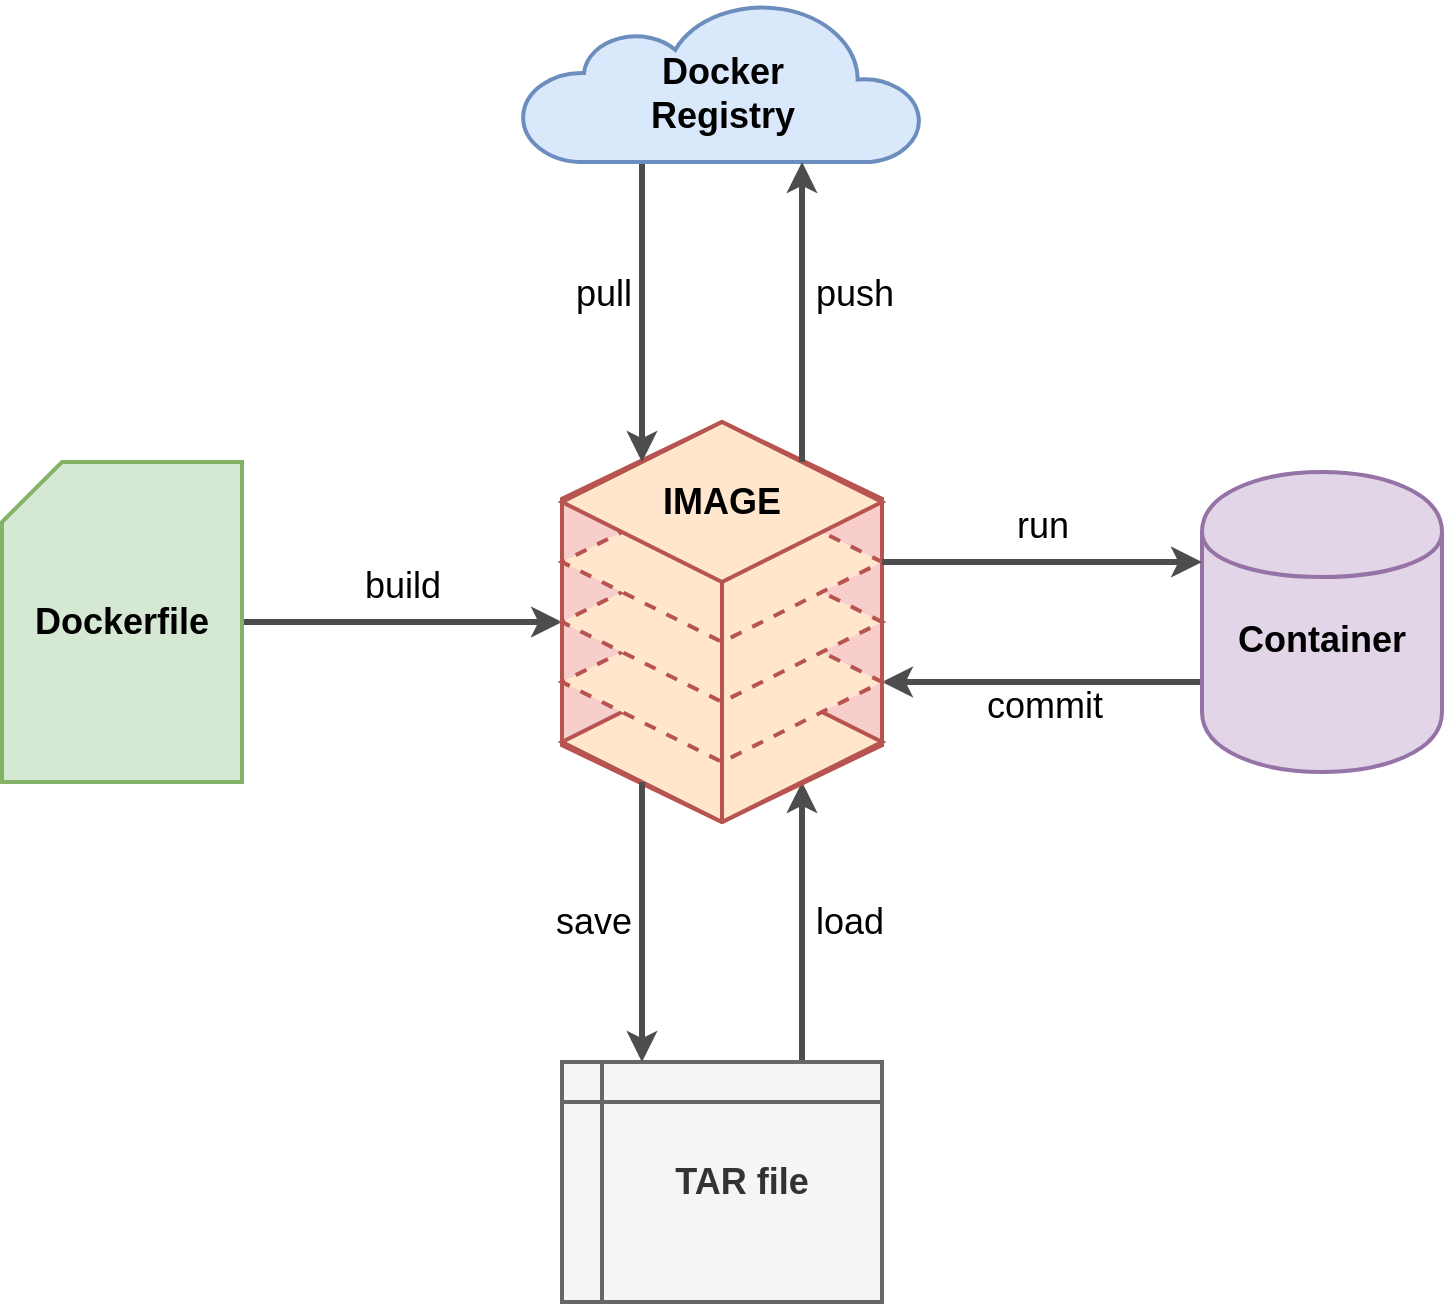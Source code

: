 <mxfile version="12.1.7" type="device" pages="3"><diagram id="U8PSI5qUxhm9B6sy4w7D" name="Page-1"><mxGraphModel dx="946" dy="680" grid="1" gridSize="10" guides="1" tooltips="1" connect="1" arrows="1" fold="1" page="1" pageScale="1" pageWidth="850" pageHeight="1100" math="0" shadow="0"><root><mxCell id="0"/><mxCell id="1" parent="0"/><mxCell id="eGhmg2e56zTIw6hfaBah-4" style="edgeStyle=orthogonalEdgeStyle;rounded=0;orthogonalLoop=1;jettySize=auto;html=1;exitX=0;exitY=0.7;exitDx=0;exitDy=0;entryX=1;entryY=0.5;entryDx=0;entryDy=0;strokeColor=#4D4D4D;strokeWidth=3;" parent="1" source="akh1jN_WhnQ8z-Tgut-x-1" target="8ELiORspWGhvozdPG7Rs-15" edge="1"><mxGeometry relative="1" as="geometry"/></mxCell><mxCell id="eGhmg2e56zTIw6hfaBah-18" value="&lt;font style=&quot;font-size: 18px&quot;&gt;commit&lt;/font&gt;" style="text;html=1;resizable=0;points=[];align=center;verticalAlign=top;labelBackgroundColor=#ffffff;labelPosition=center;verticalLabelPosition=bottom;spacingTop=-5;" parent="eGhmg2e56zTIw6hfaBah-4" vertex="1" connectable="0"><mxGeometry x="-0.036" y="1" relative="1" as="geometry"><mxPoint x="-2.5" y="-1" as="offset"/></mxGeometry></mxCell><mxCell id="akh1jN_WhnQ8z-Tgut-x-1" value="&lt;b&gt;&lt;font style=&quot;font-size: 18px&quot;&gt;Container&lt;br&gt;&lt;br&gt;&lt;/font&gt;&lt;/b&gt;" style="shape=cylinder;whiteSpace=wrap;html=1;boundedLbl=1;backgroundOutline=1;fillColor=#e1d5e7;strokeColor=#9673a6;strokeWidth=2;" parent="1" vertex="1"><mxGeometry x="640" y="385" width="120" height="150" as="geometry"/></mxCell><mxCell id="eGhmg2e56zTIw6hfaBah-2" style="edgeStyle=orthogonalEdgeStyle;rounded=0;orthogonalLoop=1;jettySize=auto;html=1;exitX=1;exitY=0.5;exitDx=0;exitDy=0;exitPerimeter=0;entryX=0;entryY=0.5;entryDx=0;entryDy=0;entryPerimeter=0;strokeColor=#4D4D4D;strokeWidth=3;" parent="1" source="akh1jN_WhnQ8z-Tgut-x-2" target="8ELiORspWGhvozdPG7Rs-6" edge="1"><mxGeometry relative="1" as="geometry"/></mxCell><mxCell id="eGhmg2e56zTIw6hfaBah-16" value="&lt;font style=&quot;font-size: 18px&quot;&gt;build&lt;/font&gt;" style="text;html=1;resizable=0;points=[];align=center;verticalAlign=bottom;labelBackgroundColor=#ffffff;labelPosition=center;verticalLabelPosition=top;spacingBottom=5;" parent="eGhmg2e56zTIw6hfaBah-2" vertex="1" connectable="0"><mxGeometry x="-0.079" y="-1" relative="1" as="geometry"><mxPoint x="6.5" y="-1" as="offset"/></mxGeometry></mxCell><mxCell id="akh1jN_WhnQ8z-Tgut-x-2" value="&lt;b&gt;&lt;font style=&quot;font-size: 18px&quot;&gt;Dockerfile&lt;/font&gt;&lt;/b&gt;" style="shape=card;whiteSpace=wrap;html=1;fillColor=#d5e8d4;strokeColor=#82b366;strokeWidth=2;" parent="1" vertex="1"><mxGeometry x="40" y="380" width="120" height="160" as="geometry"/></mxCell><mxCell id="eGhmg2e56zTIw6hfaBah-6" style="edgeStyle=orthogonalEdgeStyle;rounded=0;orthogonalLoop=1;jettySize=auto;html=1;exitX=0.75;exitY=0;exitDx=0;exitDy=0;entryX=1;entryY=1;entryDx=0;entryDy=0;strokeColor=#4D4D4D;strokeWidth=3;" parent="1" source="akh1jN_WhnQ8z-Tgut-x-4" target="8ELiORspWGhvozdPG7Rs-16" edge="1"><mxGeometry relative="1" as="geometry"/></mxCell><mxCell id="eGhmg2e56zTIw6hfaBah-22" value="&lt;font style=&quot;font-size: 18px&quot;&gt;load&lt;/font&gt;" style="text;html=1;resizable=0;points=[];align=left;verticalAlign=middle;labelBackgroundColor=#ffffff;labelPosition=right;verticalLabelPosition=middle;spacingLeft=5;" parent="eGhmg2e56zTIw6hfaBah-6" vertex="1" connectable="0"><mxGeometry x="0.02" y="-1" relative="1" as="geometry"><mxPoint x="-1" y="1.5" as="offset"/></mxGeometry></mxCell><mxCell id="akh1jN_WhnQ8z-Tgut-x-4" value="&lt;b&gt;&lt;font style=&quot;font-size: 18px&quot;&gt;&amp;nbsp; &amp;nbsp; TAR file&lt;/font&gt;&lt;/b&gt;" style="shape=internalStorage;whiteSpace=wrap;html=1;backgroundOutline=1;fillColor=#f5f5f5;strokeColor=#666666;fontColor=#333333;strokeWidth=2;" parent="1" vertex="1"><mxGeometry x="320" y="680" width="160" height="120" as="geometry"/></mxCell><mxCell id="eGhmg2e56zTIw6hfaBah-1" value="" style="group" parent="1" vertex="1" connectable="0"><mxGeometry x="320" y="360" width="160" height="200" as="geometry"/></mxCell><mxCell id="8ELiORspWGhvozdPG7Rs-19" value="" style="group;" parent="eGhmg2e56zTIw6hfaBah-1" vertex="1" connectable="0"><mxGeometry width="160" height="200" as="geometry"/></mxCell><mxCell id="8ELiORspWGhvozdPG7Rs-6" value="" style="whiteSpace=wrap;html=1;shape=mxgraph.basic.isocube;isoAngle=15;strokeWidth=2;fillColor=#f8cecc;strokeColor=#b85450;" parent="eGhmg2e56zTIw6hfaBah-1" vertex="1"><mxGeometry width="160" height="200" as="geometry"/></mxCell><mxCell id="8ELiORspWGhvozdPG7Rs-16" value="" style="rhombus;whiteSpace=wrap;html=1;strokeWidth=2;fillColor=#ffe6cc;strokeColor=#B85450;" parent="eGhmg2e56zTIw6hfaBah-1" vertex="1"><mxGeometry y="120" width="160" height="80" as="geometry"/></mxCell><mxCell id="8ELiORspWGhvozdPG7Rs-15" value="" style="rhombus;whiteSpace=wrap;html=1;strokeWidth=2;dashed=1;fillColor=#ffe6cc;strokeColor=#B85450;" parent="eGhmg2e56zTIw6hfaBah-1" vertex="1"><mxGeometry y="90" width="160" height="80" as="geometry"/></mxCell><mxCell id="8ELiORspWGhvozdPG7Rs-14" value="" style="rhombus;whiteSpace=wrap;html=1;strokeWidth=2;dashed=1;fillColor=#ffe6cc;strokeColor=#B85450;" parent="eGhmg2e56zTIw6hfaBah-1" vertex="1"><mxGeometry y="60" width="160" height="80" as="geometry"/></mxCell><mxCell id="8ELiORspWGhvozdPG7Rs-13" value="" style="rhombus;whiteSpace=wrap;html=1;strokeWidth=2;dashed=1;fillColor=#ffe6cc;strokeColor=#B85450;" parent="eGhmg2e56zTIw6hfaBah-1" vertex="1"><mxGeometry y="30" width="160" height="80" as="geometry"/></mxCell><mxCell id="8ELiORspWGhvozdPG7Rs-18" style="rounded=0;orthogonalLoop=1;jettySize=auto;html=1;exitX=0.5;exitY=1;exitDx=0;exitDy=0;entryX=0.5;entryY=1;entryDx=0;entryDy=0;endArrow=none;endFill=0;strokeWidth=2;strokeColor=#B85450;" parent="eGhmg2e56zTIw6hfaBah-1" source="8ELiORspWGhvozdPG7Rs-11" target="8ELiORspWGhvozdPG7Rs-16" edge="1"><mxGeometry relative="1" as="geometry"/></mxCell><mxCell id="8ELiORspWGhvozdPG7Rs-11" value="&lt;b&gt;&lt;font style=&quot;font-size: 18px&quot;&gt;IMAGE&lt;/font&gt;&lt;/b&gt;" style="rhombus;whiteSpace=wrap;html=1;strokeWidth=2;fillColor=#ffe6cc;strokeColor=#B85450;" parent="eGhmg2e56zTIw6hfaBah-1" vertex="1"><mxGeometry width="160" height="80" as="geometry"/></mxCell><mxCell id="eGhmg2e56zTIw6hfaBah-3" style="edgeStyle=orthogonalEdgeStyle;rounded=0;orthogonalLoop=1;jettySize=auto;html=1;exitX=1;exitY=0.5;exitDx=0;exitDy=0;entryX=0;entryY=0.3;entryDx=0;entryDy=0;strokeColor=#4D4D4D;strokeWidth=3;" parent="1" source="8ELiORspWGhvozdPG7Rs-13" target="akh1jN_WhnQ8z-Tgut-x-1" edge="1"><mxGeometry relative="1" as="geometry"/></mxCell><mxCell id="eGhmg2e56zTIw6hfaBah-17" value="&lt;font style=&quot;font-size: 18px&quot;&gt;run&lt;/font&gt;" style="text;html=1;resizable=0;points=[];align=center;verticalAlign=bottom;labelBackgroundColor=#ffffff;labelPosition=center;verticalLabelPosition=top;spacingBottom=5;" parent="eGhmg2e56zTIw6hfaBah-3" vertex="1" connectable="0"><mxGeometry x="-0.1" y="2" relative="1" as="geometry"><mxPoint x="8" y="2" as="offset"/></mxGeometry></mxCell><mxCell id="eGhmg2e56zTIw6hfaBah-5" style="edgeStyle=orthogonalEdgeStyle;rounded=0;orthogonalLoop=1;jettySize=auto;html=1;exitX=0;exitY=1;exitDx=0;exitDy=0;entryX=0.25;entryY=0;entryDx=0;entryDy=0;strokeColor=#4D4D4D;strokeWidth=3;" parent="1" source="8ELiORspWGhvozdPG7Rs-16" target="akh1jN_WhnQ8z-Tgut-x-4" edge="1"><mxGeometry relative="1" as="geometry"/></mxCell><mxCell id="eGhmg2e56zTIw6hfaBah-21" value="&lt;font style=&quot;font-size: 18px&quot;&gt;save&lt;/font&gt;" style="text;html=1;resizable=0;points=[];align=right;verticalAlign=middle;labelBackgroundColor=#ffffff;labelPosition=left;verticalLabelPosition=middle;spacingRight=5;" parent="eGhmg2e56zTIw6hfaBah-5" vertex="1" connectable="0"><mxGeometry x="-0.086" relative="1" as="geometry"><mxPoint y="6" as="offset"/></mxGeometry></mxCell><mxCell id="eGhmg2e56zTIw6hfaBah-14" style="edgeStyle=orthogonalEdgeStyle;rounded=0;orthogonalLoop=1;jettySize=auto;html=1;exitX=0.3;exitY=1;exitDx=0;exitDy=0;entryX=0;entryY=0;entryDx=0;entryDy=0;strokeColor=#4D4D4D;strokeWidth=3;" parent="1" source="eGhmg2e56zTIw6hfaBah-12" target="8ELiORspWGhvozdPG7Rs-11" edge="1"><mxGeometry relative="1" as="geometry"/></mxCell><mxCell id="eGhmg2e56zTIw6hfaBah-19" value="&lt;font style=&quot;font-size: 18px&quot;&gt;pull&lt;/font&gt;" style="text;html=1;resizable=0;points=[];align=right;verticalAlign=middle;labelBackgroundColor=#ffffff;labelPosition=left;verticalLabelPosition=middle;spacingRight=5;" parent="eGhmg2e56zTIw6hfaBah-14" vertex="1" connectable="0"><mxGeometry x="-0.129" y="-1" relative="1" as="geometry"><mxPoint x="1" y="0.5" as="offset"/></mxGeometry></mxCell><mxCell id="eGhmg2e56zTIw6hfaBah-12" value="&lt;b style=&quot;white-space: normal;&quot;&gt;&lt;font style=&quot;font-size: 18px&quot;&gt;Docker&lt;br&gt;Registry&lt;/font&gt;&lt;/b&gt;" style="html=1;verticalLabelPosition=middle;align=center;labelBackgroundColor=none;verticalAlign=middle;strokeWidth=2;strokeColor=#6c8ebf;fillColor=#dae8fc;shadow=0;dashed=0;shape=mxgraph.ios7.icons.cloud;labelPosition=center;spacingTop=12;points=[[0.3,1],[0.5,1],[0.7,1]];" parent="1" vertex="1"><mxGeometry x="300" y="150" width="200" height="80" as="geometry"/></mxCell><mxCell id="eGhmg2e56zTIw6hfaBah-15" style="edgeStyle=orthogonalEdgeStyle;rounded=0;orthogonalLoop=1;jettySize=auto;html=1;exitX=1;exitY=0;exitDx=0;exitDy=0;strokeColor=#4D4D4D;strokeWidth=3;entryX=0.7;entryY=1;entryDx=0;entryDy=0;" parent="1" source="8ELiORspWGhvozdPG7Rs-11" target="eGhmg2e56zTIw6hfaBah-12" edge="1"><mxGeometry relative="1" as="geometry"><mxPoint x="490" y="210" as="targetPoint"/></mxGeometry></mxCell><mxCell id="eGhmg2e56zTIw6hfaBah-20" value="&lt;font style=&quot;font-size: 18px&quot;&gt;push&lt;/font&gt;" style="text;html=1;resizable=0;points=[];align=left;verticalAlign=middle;labelBackgroundColor=#ffffff;labelPosition=right;verticalLabelPosition=middle;spacingLeft=5;" parent="eGhmg2e56zTIw6hfaBah-15" vertex="1" connectable="0"><mxGeometry x="0.079" y="2" relative="1" as="geometry"><mxPoint x="2" y="-3.5" as="offset"/></mxGeometry></mxCell></root></mxGraphModel></diagram><diagram id="AUTwgCf5LPxlgYKbCM21" name="Page-2"><mxGraphModel dx="946" dy="680" grid="1" gridSize="10" guides="1" tooltips="1" connect="1" arrows="1" fold="1" page="1" pageScale="1" pageWidth="850" pageHeight="1100" math="0" shadow="0"><root><mxCell id="gSA_6c8y-cm7I2QizOVO-0"/><mxCell id="gSA_6c8y-cm7I2QizOVO-1" parent="gSA_6c8y-cm7I2QizOVO-0"/><mxCell id="gSA_6c8y-cm7I2QizOVO-11" style="edgeStyle=orthogonalEdgeStyle;rounded=0;orthogonalLoop=1;jettySize=auto;html=1;exitX=1;exitY=0.25;exitDx=0;exitDy=0;entryX=0;entryY=0.25;entryDx=0;entryDy=0;strokeWidth=2;strokeColor=#4D4D4D;" parent="gSA_6c8y-cm7I2QizOVO-1" source="gSA_6c8y-cm7I2QizOVO-2" target="gSA_6c8y-cm7I2QizOVO-3" edge="1"><mxGeometry relative="1" as="geometry"/></mxCell><mxCell id="gSA_6c8y-cm7I2QizOVO-15" value="&lt;font style=&quot;font-size: 18px&quot;&gt;Command&lt;/font&gt;" style="text;html=1;resizable=0;points=[];align=center;verticalAlign=middle;labelBackgroundColor=#ffffff;spacingBottom=5;" parent="gSA_6c8y-cm7I2QizOVO-11" vertex="1" connectable="0"><mxGeometry x="-0.14" y="1" relative="1" as="geometry"><mxPoint x="14" y="-12" as="offset"/></mxGeometry></mxCell><mxCell id="gSA_6c8y-cm7I2QizOVO-16" value="&lt;font style=&quot;font-size: 18px&quot;&gt;Remote API&lt;/font&gt;" style="text;html=1;resizable=0;points=[];align=center;verticalAlign=middle;labelBackgroundColor=#ffffff;spacingTop=2;" parent="gSA_6c8y-cm7I2QizOVO-11" vertex="1" connectable="0"><mxGeometry x="0.16" y="-1" relative="1" as="geometry"><mxPoint x="-16" y="9" as="offset"/></mxGeometry></mxCell><mxCell id="gSA_6c8y-cm7I2QizOVO-2" value="&lt;b style=&quot;font-size: 18px&quot;&gt;CLI客户端&lt;br&gt;or&lt;br&gt;用户程序&lt;br&gt;&lt;/b&gt;" style="rounded=0;whiteSpace=wrap;html=1;fillColor=#d5e8d4;strokeColor=#82b366;strokeWidth=2;" parent="gSA_6c8y-cm7I2QizOVO-1" vertex="1"><mxGeometry x="330" y="310" width="150" height="90" as="geometry"/></mxCell><mxCell id="gSA_6c8y-cm7I2QizOVO-12" style="edgeStyle=orthogonalEdgeStyle;rounded=0;orthogonalLoop=1;jettySize=auto;html=1;exitX=0;exitY=0.75;exitDx=0;exitDy=0;entryX=1;entryY=0.75;entryDx=0;entryDy=0;strokeWidth=2;strokeColor=#4D4D4D;" parent="gSA_6c8y-cm7I2QizOVO-1" source="gSA_6c8y-cm7I2QizOVO-3" target="gSA_6c8y-cm7I2QizOVO-2" edge="1"><mxGeometry relative="1" as="geometry"/></mxCell><mxCell id="gSA_6c8y-cm7I2QizOVO-3" value="&lt;b style=&quot;font-size: 18px&quot;&gt;Docker&lt;br&gt;守护进程&lt;/b&gt;" style="rounded=0;whiteSpace=wrap;html=1;fillColor=#dae8fc;strokeColor=#6c8ebf;strokeWidth=2;" parent="gSA_6c8y-cm7I2QizOVO-1" vertex="1"><mxGeometry x="660" y="310" width="140" height="90" as="geometry"/></mxCell><mxCell id="gSA_6c8y-cm7I2QizOVO-14" value="" style="edgeStyle=orthogonalEdgeStyle;rounded=0;orthogonalLoop=1;jettySize=auto;html=1;strokeColor=#4D4D4D;strokeWidth=2;entryX=0;entryY=0.5;entryDx=0;entryDy=0;startArrow=classic;startFill=1;" parent="gSA_6c8y-cm7I2QizOVO-1" source="gSA_6c8y-cm7I2QizOVO-4" target="gSA_6c8y-cm7I2QizOVO-2" edge="1"><mxGeometry relative="1" as="geometry"><mxPoint x="240" y="360" as="targetPoint"/></mxGeometry></mxCell><mxCell id="gSA_6c8y-cm7I2QizOVO-4" value="&lt;b&gt;&lt;font style=&quot;font-size: 18px&quot;&gt;User&lt;/font&gt;&lt;/b&gt;" style="shape=umlActor;verticalLabelPosition=bottom;labelBackgroundColor=#ffffff;verticalAlign=top;html=1;outlineConnect=0;fillColor=#f8cecc;strokeColor=#b85450;strokeWidth=5;" parent="gSA_6c8y-cm7I2QizOVO-1" vertex="1"><mxGeometry x="110" y="310" width="50" height="90" as="geometry"/></mxCell><mxCell id="DvnCms3Bd2CeMjo1GzMO-2" value="&lt;font style=&quot;font-size: 18px&quot;&gt;&lt;b&gt;Client&lt;/b&gt;&lt;/font&gt;" style="text;html=1;strokeColor=none;fillColor=none;align=center;verticalAlign=bottom;whiteSpace=wrap;rounded=0;" parent="gSA_6c8y-cm7I2QizOVO-1" vertex="1"><mxGeometry x="375" y="400" width="60" height="30" as="geometry"/></mxCell><mxCell id="DvnCms3Bd2CeMjo1GzMO-3" value="&lt;span style=&quot;font-size: 18px&quot;&gt;&lt;b&gt;Server&lt;/b&gt;&lt;/span&gt;" style="text;html=1;strokeColor=none;fillColor=none;align=center;verticalAlign=bottom;whiteSpace=wrap;rounded=0;" parent="gSA_6c8y-cm7I2QizOVO-1" vertex="1"><mxGeometry x="700" y="400" width="60" height="30" as="geometry"/></mxCell></root></mxGraphModel></diagram><diagram id="03XdnJAHQsEXlOyDYQVU" name="Page-3"><mxGraphModel dx="946" dy="680" grid="1" gridSize="10" guides="1" tooltips="1" connect="1" arrows="1" fold="1" page="1" pageScale="1" pageWidth="850" pageHeight="1100" math="0" shadow="0"><root><mxCell id="9sGdzbh6ABCCE_wtlk4D-0"/><mxCell id="9sGdzbh6ABCCE_wtlk4D-1" parent="9sGdzbh6ABCCE_wtlk4D-0"/><mxCell id="9sGdzbh6ABCCE_wtlk4D-2" value="&lt;font style=&quot;font-size: 20px&quot;&gt;&lt;b&gt;Docker Host&lt;/b&gt;&lt;/font&gt;" style="rounded=0;whiteSpace=wrap;html=1;fillColor=#f5f5f5;strokeColor=#666666;fontColor=#333333;strokeWidth=2;verticalAlign=top;" vertex="1" parent="9sGdzbh6ABCCE_wtlk4D-1"><mxGeometry x="140" y="310" width="750" height="320" as="geometry"/></mxCell><mxCell id="9sGdzbh6ABCCE_wtlk4D-13" style="edgeStyle=none;rounded=0;orthogonalLoop=1;jettySize=auto;html=1;exitX=1;exitY=0.5;exitDx=0;exitDy=0;entryX=0;entryY=0.5;entryDx=0;entryDy=0;endArrow=open;endFill=0;strokeWidth=2;startArrow=open;startFill=0;" edge="1" parent="9sGdzbh6ABCCE_wtlk4D-1" source="9sGdzbh6ABCCE_wtlk4D-8" target="9sGdzbh6ABCCE_wtlk4D-9"><mxGeometry relative="1" as="geometry"/></mxCell><mxCell id="9sGdzbh6ABCCE_wtlk4D-15" value="" style="group" vertex="1" connectable="0" parent="9sGdzbh6ABCCE_wtlk4D-1"><mxGeometry x="160" y="360" width="450" height="250" as="geometry"/></mxCell><mxCell id="9sGdzbh6ABCCE_wtlk4D-4" value="&lt;font style=&quot;font-size: 20px&quot;&gt;&lt;b&gt;Docker&lt;/b&gt;&lt;/font&gt;" style="rounded=0;whiteSpace=wrap;html=1;fillColor=none;strokeColor=#b85450;strokeWidth=2;dashed=1;verticalAlign=top;" vertex="1" parent="9sGdzbh6ABCCE_wtlk4D-15"><mxGeometry width="450" height="250" as="geometry"/></mxCell><mxCell id="9sGdzbh6ABCCE_wtlk4D-5" value="&lt;font style=&quot;font-size: 18px&quot;&gt;&lt;b&gt;Container1&lt;/b&gt;&lt;/font&gt;" style="rounded=1;whiteSpace=wrap;html=1;fillColor=#dae8fc;strokeColor=#6c8ebf;strokeWidth=2;" vertex="1" parent="9sGdzbh6ABCCE_wtlk4D-15"><mxGeometry x="20" y="20" width="120" height="50" as="geometry"/></mxCell><mxCell id="9sGdzbh6ABCCE_wtlk4D-6" value="&lt;font style=&quot;font-size: 18px&quot;&gt;&lt;b&gt;Container2&lt;/b&gt;&lt;/font&gt;" style="rounded=1;whiteSpace=wrap;html=1;fillColor=#dae8fc;strokeColor=#6c8ebf;strokeWidth=2;" vertex="1" parent="9sGdzbh6ABCCE_wtlk4D-15"><mxGeometry x="20" y="100" width="120" height="50" as="geometry"/></mxCell><mxCell id="9sGdzbh6ABCCE_wtlk4D-7" value="&lt;font style=&quot;font-size: 18px&quot;&gt;&lt;b&gt;Container3&lt;/b&gt;&lt;/font&gt;" style="rounded=1;whiteSpace=wrap;html=1;fillColor=#dae8fc;strokeColor=#6c8ebf;strokeWidth=2;" vertex="1" parent="9sGdzbh6ABCCE_wtlk4D-15"><mxGeometry x="20" y="180" width="120" height="50" as="geometry"/></mxCell><mxCell id="9sGdzbh6ABCCE_wtlk4D-8" value="&lt;font style=&quot;font-size: 18px&quot;&gt;&lt;b&gt;Data Container&lt;/b&gt;&lt;/font&gt;" style="rounded=1;whiteSpace=wrap;html=1;fillColor=#ffe6cc;strokeColor=#d79b00;strokeWidth=2;" vertex="1" parent="9sGdzbh6ABCCE_wtlk4D-15"><mxGeometry x="280" y="100" width="150" height="50" as="geometry"/></mxCell><mxCell id="9sGdzbh6ABCCE_wtlk4D-10" style="rounded=0;orthogonalLoop=1;jettySize=auto;html=1;exitX=1;exitY=0.5;exitDx=0;exitDy=0;entryX=0;entryY=0.25;entryDx=0;entryDy=0;strokeWidth=2;endArrow=open;endFill=0;" edge="1" parent="9sGdzbh6ABCCE_wtlk4D-15" source="9sGdzbh6ABCCE_wtlk4D-5" target="9sGdzbh6ABCCE_wtlk4D-8"><mxGeometry relative="1" as="geometry"/></mxCell><mxCell id="9sGdzbh6ABCCE_wtlk4D-11" style="rounded=0;orthogonalLoop=1;jettySize=auto;html=1;exitX=1;exitY=0.5;exitDx=0;exitDy=0;entryX=0;entryY=0.5;entryDx=0;entryDy=0;strokeWidth=2;endArrow=open;endFill=0;" edge="1" parent="9sGdzbh6ABCCE_wtlk4D-15" source="9sGdzbh6ABCCE_wtlk4D-6" target="9sGdzbh6ABCCE_wtlk4D-8"><mxGeometry relative="1" as="geometry"/></mxCell><mxCell id="9sGdzbh6ABCCE_wtlk4D-12" style="rounded=0;orthogonalLoop=1;jettySize=auto;html=1;exitX=1;exitY=0.5;exitDx=0;exitDy=0;entryX=0;entryY=0.75;entryDx=0;entryDy=0;strokeWidth=2;endArrow=open;endFill=0;" edge="1" parent="9sGdzbh6ABCCE_wtlk4D-15" source="9sGdzbh6ABCCE_wtlk4D-7" target="9sGdzbh6ABCCE_wtlk4D-8"><mxGeometry relative="1" as="geometry"/></mxCell><mxCell id="9sGdzbh6ABCCE_wtlk4D-16" value="" style="group" vertex="1" connectable="0" parent="9sGdzbh6ABCCE_wtlk4D-1"><mxGeometry x="680" y="360" width="190" height="250" as="geometry"/></mxCell><mxCell id="9sGdzbh6ABCCE_wtlk4D-9" value="&lt;span style=&quot;font-size: 18px&quot;&gt;&lt;b&gt;Directory / File&lt;/b&gt;&lt;/span&gt;" style="rounded=1;whiteSpace=wrap;html=1;fillColor=#d5e8d4;strokeColor=#82b366;strokeWidth=2;" vertex="1" parent="9sGdzbh6ABCCE_wtlk4D-16"><mxGeometry x="20" y="100" width="150" height="50" as="geometry"/></mxCell><mxCell id="9sGdzbh6ABCCE_wtlk4D-14" value="&lt;font style=&quot;font-size: 20px&quot;&gt;&lt;b&gt;Local File System&lt;/b&gt;&lt;/font&gt;" style="rounded=0;whiteSpace=wrap;html=1;dashed=1;strokeWidth=2;fillColor=none;strokeColor=#82b366;verticalAlign=top;" vertex="1" parent="9sGdzbh6ABCCE_wtlk4D-16"><mxGeometry width="190" height="250" as="geometry"/></mxCell></root></mxGraphModel></diagram></mxfile>